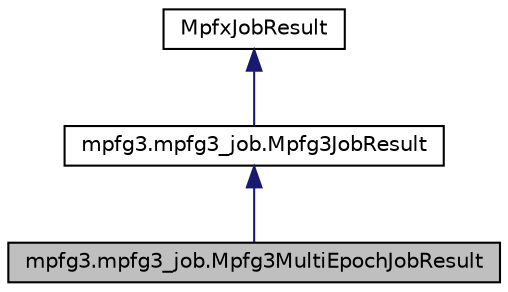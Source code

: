 digraph G
{
  edge [fontname="Helvetica",fontsize="10",labelfontname="Helvetica",labelfontsize="10"];
  node [fontname="Helvetica",fontsize="10",shape=record];
  Node1 [label="mpfg3.mpfg3_job.Mpfg3MultiEpochJobResult",height=0.2,width=0.4,color="black", fillcolor="grey75", style="filled" fontcolor="black"];
  Node2 -> Node1 [dir=back,color="midnightblue",fontsize="10",style="solid",fontname="Helvetica"];
  Node2 [label="mpfg3.mpfg3_job.Mpfg3JobResult",height=0.2,width=0.4,color="black", fillcolor="white", style="filled",URL="$classmpfg3_1_1mpfg3__job_1_1Mpfg3JobResult.html",tooltip="Represents the result of a GREAT3 job."];
  Node3 -> Node2 [dir=back,color="midnightblue",fontsize="10",style="solid",fontname="Helvetica"];
  Node3 [label="MpfxJobResult",height=0.2,width=0.4,color="black", fillcolor="white", style="filled",URL="$classMpfxJobResult.html"];
}
